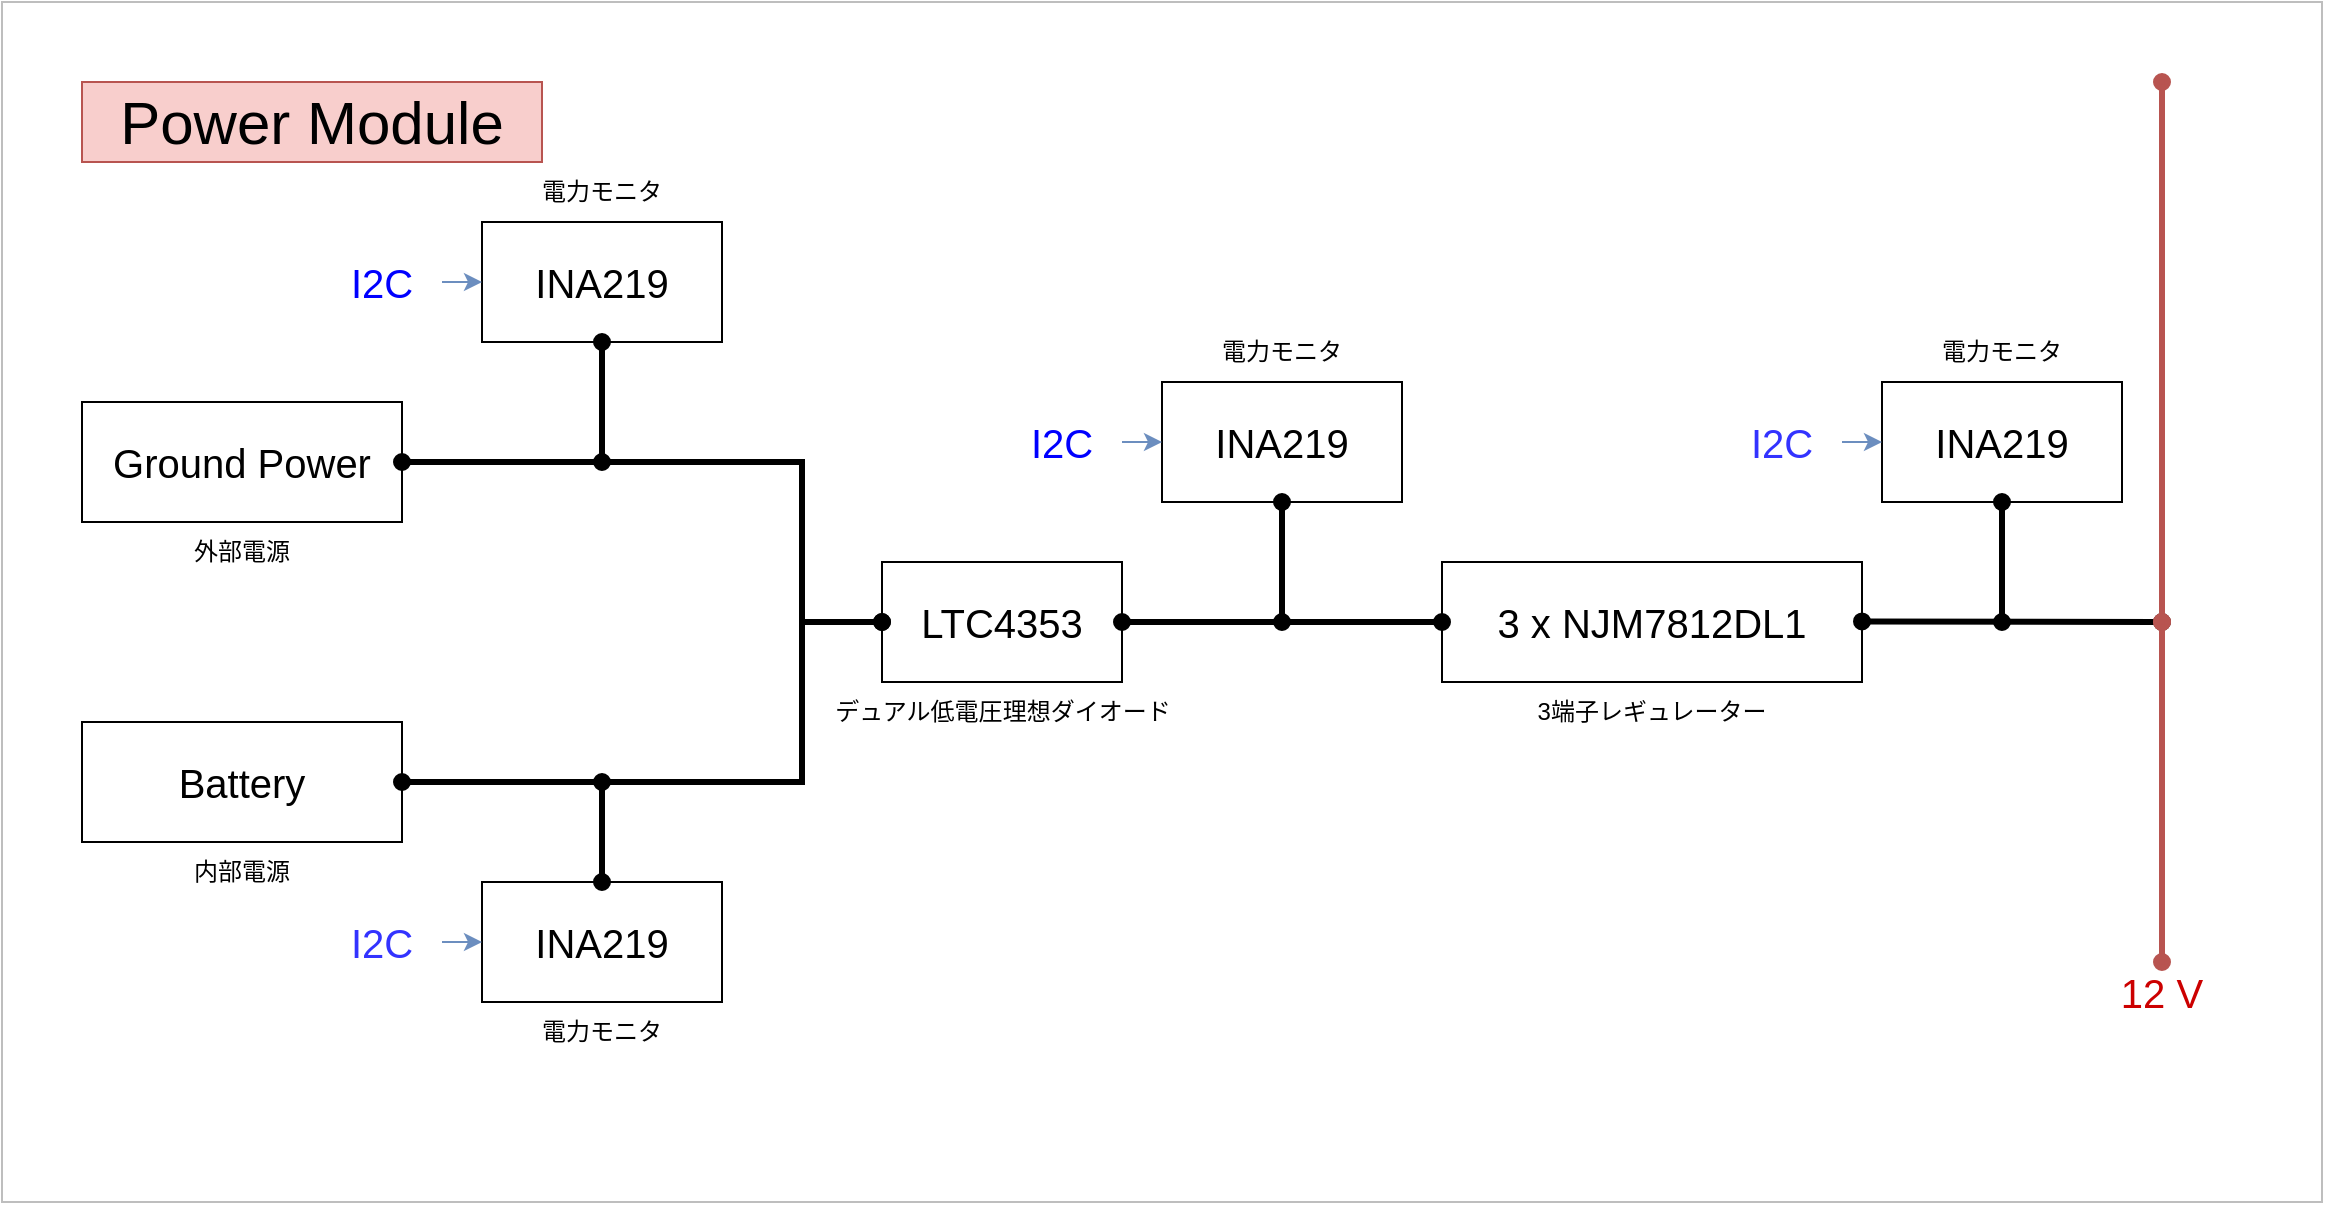 <mxfile>
    <diagram id="_6vUjuqFtUGod-SdM9ge" name="ページ1">
        <mxGraphModel dx="1797" dy="1170" grid="1" gridSize="10" guides="1" tooltips="1" connect="1" arrows="1" fold="1" page="1" pageScale="1" pageWidth="1169" pageHeight="827" background="#ffffff" math="0" shadow="0">
            <root>
                <mxCell id="0"/>
                <mxCell id="1" parent="0"/>
                <mxCell id="59" value="" style="rounded=0;whiteSpace=wrap;html=1;strokeColor=#BEBEBE;" parent="1" vertex="1">
                    <mxGeometry y="40" width="1160" height="600" as="geometry"/>
                </mxCell>
                <mxCell id="30" value="&lt;font style=&quot;font-size: 20px;&quot;&gt;3 x NJM7812DL1&lt;/font&gt;" style="rounded=0;whiteSpace=wrap;html=1;" parent="1" vertex="1">
                    <mxGeometry x="720" y="320" width="210" height="60" as="geometry"/>
                </mxCell>
                <mxCell id="11" value="&lt;font style=&quot;font-size: 20px;&quot;&gt;Ground Power&lt;/font&gt;" style="rounded=0;whiteSpace=wrap;html=1;" parent="1" vertex="1">
                    <mxGeometry x="40" y="240" width="160" height="60" as="geometry"/>
                </mxCell>
                <mxCell id="6" value="&lt;font style=&quot;font-size: 20px;&quot;&gt;INA219&lt;/font&gt;" style="rounded=0;whiteSpace=wrap;html=1;" parent="1" vertex="1">
                    <mxGeometry x="240" y="480" width="120" height="60" as="geometry"/>
                </mxCell>
                <mxCell id="4" value="&lt;font style=&quot;font-size: 20px;&quot;&gt;INA219&lt;/font&gt;" style="rounded=0;whiteSpace=wrap;html=1;" parent="1" vertex="1">
                    <mxGeometry x="240" y="150" width="120" height="60" as="geometry"/>
                </mxCell>
                <mxCell id="2" value="&lt;font style=&quot;font-size: 20px;&quot;&gt;LTC4353&lt;/font&gt;" style="rounded=0;whiteSpace=wrap;html=1;" parent="1" vertex="1">
                    <mxGeometry x="440" y="320" width="120" height="60" as="geometry"/>
                </mxCell>
                <mxCell id="3" value="デュアル低電圧理想ダイオード" style="text;html=1;align=center;verticalAlign=middle;whiteSpace=wrap;rounded=0;" parent="1" vertex="1">
                    <mxGeometry x="412.5" y="380" width="175" height="30" as="geometry"/>
                </mxCell>
                <mxCell id="5" value="電力モニタ" style="text;html=1;align=center;verticalAlign=middle;whiteSpace=wrap;rounded=0;" parent="1" vertex="1">
                    <mxGeometry x="240" y="120" width="120" height="30" as="geometry"/>
                </mxCell>
                <mxCell id="7" value="電力モニタ" style="text;html=1;align=center;verticalAlign=middle;whiteSpace=wrap;rounded=0;" parent="1" vertex="1">
                    <mxGeometry x="240" y="540" width="120" height="30" as="geometry"/>
                </mxCell>
                <mxCell id="12" value="外部電源" style="text;html=1;align=center;verticalAlign=middle;whiteSpace=wrap;rounded=0;" parent="1" vertex="1">
                    <mxGeometry x="40" y="300" width="160" height="30" as="geometry"/>
                </mxCell>
                <mxCell id="13" value="&lt;font style=&quot;font-size: 20px;&quot;&gt;Battery&lt;/font&gt;" style="rounded=0;whiteSpace=wrap;html=1;" parent="1" vertex="1">
                    <mxGeometry x="40" y="400" width="160" height="60" as="geometry"/>
                </mxCell>
                <mxCell id="14" value="内部電源" style="text;html=1;align=center;verticalAlign=middle;whiteSpace=wrap;rounded=0;" parent="1" vertex="1">
                    <mxGeometry x="40" y="460" width="160" height="30" as="geometry"/>
                </mxCell>
                <mxCell id="17" value="" style="endArrow=oval;html=1;entryX=0;entryY=0.5;entryDx=0;entryDy=0;exitX=1;exitY=0.5;exitDx=0;exitDy=0;edgeStyle=orthogonalEdgeStyle;rounded=0;curved=0;strokeWidth=3;startArrow=oval;startFill=1;endFill=1;" parent="1" source="13" target="2" edge="1">
                    <mxGeometry width="50" height="50" relative="1" as="geometry">
                        <mxPoint x="280" y="420" as="sourcePoint"/>
                        <mxPoint x="330" y="370" as="targetPoint"/>
                        <Array as="points">
                            <mxPoint x="400" y="430"/>
                            <mxPoint x="400" y="350"/>
                        </Array>
                    </mxGeometry>
                </mxCell>
                <mxCell id="18" value="" style="endArrow=oval;html=1;exitX=0.5;exitY=0;exitDx=0;exitDy=0;startArrow=oval;startFill=1;endFill=1;strokeWidth=3;" parent="1" source="6" edge="1">
                    <mxGeometry width="50" height="50" relative="1" as="geometry">
                        <mxPoint x="250" y="510" as="sourcePoint"/>
                        <mxPoint x="300" y="430" as="targetPoint"/>
                    </mxGeometry>
                </mxCell>
                <mxCell id="19" value="" style="endArrow=oval;html=1;entryX=0;entryY=0.5;entryDx=0;entryDy=0;exitX=1;exitY=0.5;exitDx=0;exitDy=0;edgeStyle=orthogonalEdgeStyle;rounded=0;curved=0;strokeWidth=3;endFill=1;startArrow=oval;startFill=1;" parent="1" source="11" target="2" edge="1">
                    <mxGeometry width="50" height="50" relative="1" as="geometry">
                        <mxPoint x="250" y="350" as="sourcePoint"/>
                        <mxPoint x="300" y="300" as="targetPoint"/>
                        <Array as="points">
                            <mxPoint x="400" y="270"/>
                            <mxPoint x="400" y="350"/>
                        </Array>
                    </mxGeometry>
                </mxCell>
                <mxCell id="22" value="" style="endArrow=oval;html=1;entryX=0.5;entryY=1;entryDx=0;entryDy=0;strokeWidth=3;startArrow=oval;startFill=1;endFill=1;" parent="1" target="4" edge="1">
                    <mxGeometry width="50" height="50" relative="1" as="geometry">
                        <mxPoint x="300" y="270" as="sourcePoint"/>
                        <mxPoint x="260" y="260" as="targetPoint"/>
                    </mxGeometry>
                </mxCell>
                <mxCell id="23" value="&lt;font style=&quot;font-size: 20px;&quot;&gt;INA219&lt;/font&gt;" style="rounded=0;whiteSpace=wrap;html=1;" parent="1" vertex="1">
                    <mxGeometry x="580" y="230" width="120" height="60" as="geometry"/>
                </mxCell>
                <mxCell id="24" value="電力モニタ" style="text;html=1;align=center;verticalAlign=middle;whiteSpace=wrap;rounded=0;" parent="1" vertex="1">
                    <mxGeometry x="580" y="200" width="120" height="30" as="geometry"/>
                </mxCell>
                <mxCell id="25" value="" style="endArrow=oval;html=1;entryX=0.5;entryY=1;entryDx=0;entryDy=0;strokeWidth=3;startArrow=oval;startFill=1;endFill=1;" parent="1" target="23" edge="1">
                    <mxGeometry width="50" height="50" relative="1" as="geometry">
                        <mxPoint x="640" y="350" as="sourcePoint"/>
                        <mxPoint x="640" y="340" as="targetPoint"/>
                    </mxGeometry>
                </mxCell>
                <mxCell id="26" value="" style="endArrow=oval;html=1;exitX=1;exitY=0.5;exitDx=0;exitDy=0;strokeWidth=3;endFill=1;startArrow=oval;startFill=1;" parent="1" source="2" edge="1">
                    <mxGeometry width="50" height="50" relative="1" as="geometry">
                        <mxPoint x="630" y="300" as="sourcePoint"/>
                        <mxPoint x="720" y="350" as="targetPoint"/>
                    </mxGeometry>
                </mxCell>
                <mxCell id="31" value="3端子レギュレーター" style="text;html=1;align=center;verticalAlign=middle;whiteSpace=wrap;rounded=0;" parent="1" vertex="1">
                    <mxGeometry x="720" y="380" width="210" height="30" as="geometry"/>
                </mxCell>
                <mxCell id="32" value="" style="endArrow=oval;html=1;exitX=1;exitY=0.5;exitDx=0;exitDy=0;strokeWidth=3;endFill=1;startArrow=oval;startFill=1;" parent="1" edge="1">
                    <mxGeometry width="50" height="50" relative="1" as="geometry">
                        <mxPoint x="930" y="349.71" as="sourcePoint"/>
                        <mxPoint x="1080" y="350" as="targetPoint"/>
                    </mxGeometry>
                </mxCell>
                <mxCell id="33" value="&lt;font style=&quot;font-size: 20px;&quot;&gt;INA219&lt;/font&gt;" style="rounded=0;whiteSpace=wrap;html=1;" parent="1" vertex="1">
                    <mxGeometry x="940" y="230" width="120" height="60" as="geometry"/>
                </mxCell>
                <mxCell id="34" value="電力モニタ" style="text;html=1;align=center;verticalAlign=middle;whiteSpace=wrap;rounded=0;" parent="1" vertex="1">
                    <mxGeometry x="940" y="200" width="120" height="30" as="geometry"/>
                </mxCell>
                <mxCell id="35" value="" style="endArrow=oval;html=1;entryX=0.5;entryY=1;entryDx=0;entryDy=0;strokeWidth=3;startArrow=oval;startFill=1;endFill=1;" parent="1" target="33" edge="1">
                    <mxGeometry width="50" height="50" relative="1" as="geometry">
                        <mxPoint x="1000" y="350" as="sourcePoint"/>
                        <mxPoint x="1000" y="340" as="targetPoint"/>
                    </mxGeometry>
                </mxCell>
                <mxCell id="36" value="" style="endArrow=oval;html=1;strokeWidth=3;fillColor=#f8cecc;strokeColor=#b85450;endFill=1;startArrow=oval;startFill=1;" parent="1" edge="1">
                    <mxGeometry width="50" height="50" relative="1" as="geometry">
                        <mxPoint x="1080" y="350" as="sourcePoint"/>
                        <mxPoint x="1080" y="80" as="targetPoint"/>
                    </mxGeometry>
                </mxCell>
                <mxCell id="37" value="" style="endArrow=oval;html=1;strokeWidth=3;fillColor=#f8cecc;strokeColor=#b85450;startArrow=oval;startFill=1;endFill=1;" parent="1" edge="1">
                    <mxGeometry width="50" height="50" relative="1" as="geometry">
                        <mxPoint x="1080" y="520" as="sourcePoint"/>
                        <mxPoint x="1080" y="350" as="targetPoint"/>
                    </mxGeometry>
                </mxCell>
                <mxCell id="40" value="&lt;font style=&quot;font-size: 20px; color: rgb(204, 0, 0);&quot;&gt;12 V&lt;/font&gt;" style="text;html=1;align=center;verticalAlign=middle;whiteSpace=wrap;rounded=0;fontColor=#CC0000;" parent="1" vertex="1">
                    <mxGeometry x="1050" y="520" width="60" height="30" as="geometry"/>
                </mxCell>
                <mxCell id="42" value="&lt;font style=&quot;font-size: 30px;&quot;&gt;Power Module&lt;/font&gt;" style="text;html=1;align=center;verticalAlign=middle;whiteSpace=wrap;rounded=0;fillColor=#f8cecc;strokeColor=#b85450;" parent="1" vertex="1">
                    <mxGeometry x="40" y="80" width="230" height="40" as="geometry"/>
                </mxCell>
                <mxCell id="47" value="" style="endArrow=classic;html=1;entryX=0;entryY=0.5;entryDx=0;entryDy=0;fillColor=#dae8fc;strokeColor=#6c8ebf;" parent="1" target="23" edge="1">
                    <mxGeometry width="50" height="50" relative="1" as="geometry">
                        <mxPoint x="560" y="260" as="sourcePoint"/>
                        <mxPoint x="520" y="340" as="targetPoint"/>
                    </mxGeometry>
                </mxCell>
                <mxCell id="48" value="&lt;font style=&quot;font-size: 20px; color: rgb(0, 0, 255);&quot;&gt;I2C&lt;/font&gt;" style="text;html=1;align=center;verticalAlign=middle;whiteSpace=wrap;rounded=0;fontColor=#3333FF;" parent="1" vertex="1">
                    <mxGeometry x="500" y="245" width="60" height="30" as="geometry"/>
                </mxCell>
                <mxCell id="49" value="" style="endArrow=classic;html=1;entryX=0;entryY=0.5;entryDx=0;entryDy=0;fillColor=#dae8fc;strokeColor=#6c8ebf;" parent="1" edge="1">
                    <mxGeometry width="50" height="50" relative="1" as="geometry">
                        <mxPoint x="920" y="260" as="sourcePoint"/>
                        <mxPoint x="940" y="260" as="targetPoint"/>
                    </mxGeometry>
                </mxCell>
                <mxCell id="50" value="&lt;font style=&quot;font-size: 20px;&quot; color=&quot;#3333ff&quot;&gt;I2C&lt;/font&gt;" style="text;html=1;align=center;verticalAlign=middle;whiteSpace=wrap;rounded=0;" parent="1" vertex="1">
                    <mxGeometry x="860" y="245" width="60" height="30" as="geometry"/>
                </mxCell>
                <mxCell id="51" value="" style="endArrow=classic;html=1;entryX=0;entryY=0.5;entryDx=0;entryDy=0;fillColor=#dae8fc;strokeColor=#6c8ebf;" parent="1" edge="1">
                    <mxGeometry width="50" height="50" relative="1" as="geometry">
                        <mxPoint x="220" y="180" as="sourcePoint"/>
                        <mxPoint x="240" y="180" as="targetPoint"/>
                    </mxGeometry>
                </mxCell>
                <mxCell id="52" value="&lt;font style=&quot;color: rgb(0, 0, 255); font-size: 20px;&quot;&gt;I2C&lt;/font&gt;" style="text;html=1;align=center;verticalAlign=middle;whiteSpace=wrap;rounded=0;fontColor=#3333FF;" parent="1" vertex="1">
                    <mxGeometry x="160" y="165" width="60" height="30" as="geometry"/>
                </mxCell>
                <mxCell id="53" value="" style="endArrow=classic;html=1;entryX=0;entryY=0.5;entryDx=0;entryDy=0;fillColor=#dae8fc;strokeColor=#6c8ebf;" parent="1" edge="1">
                    <mxGeometry width="50" height="50" relative="1" as="geometry">
                        <mxPoint x="220" y="510" as="sourcePoint"/>
                        <mxPoint x="240" y="510" as="targetPoint"/>
                    </mxGeometry>
                </mxCell>
                <mxCell id="54" value="&lt;font style=&quot;font-size: 20px;&quot; color=&quot;#3333ff&quot;&gt;I2C&lt;/font&gt;" style="text;html=1;align=center;verticalAlign=middle;whiteSpace=wrap;rounded=0;" parent="1" vertex="1">
                    <mxGeometry x="160" y="495" width="60" height="30" as="geometry"/>
                </mxCell>
            </root>
        </mxGraphModel>
    </diagram>
</mxfile>